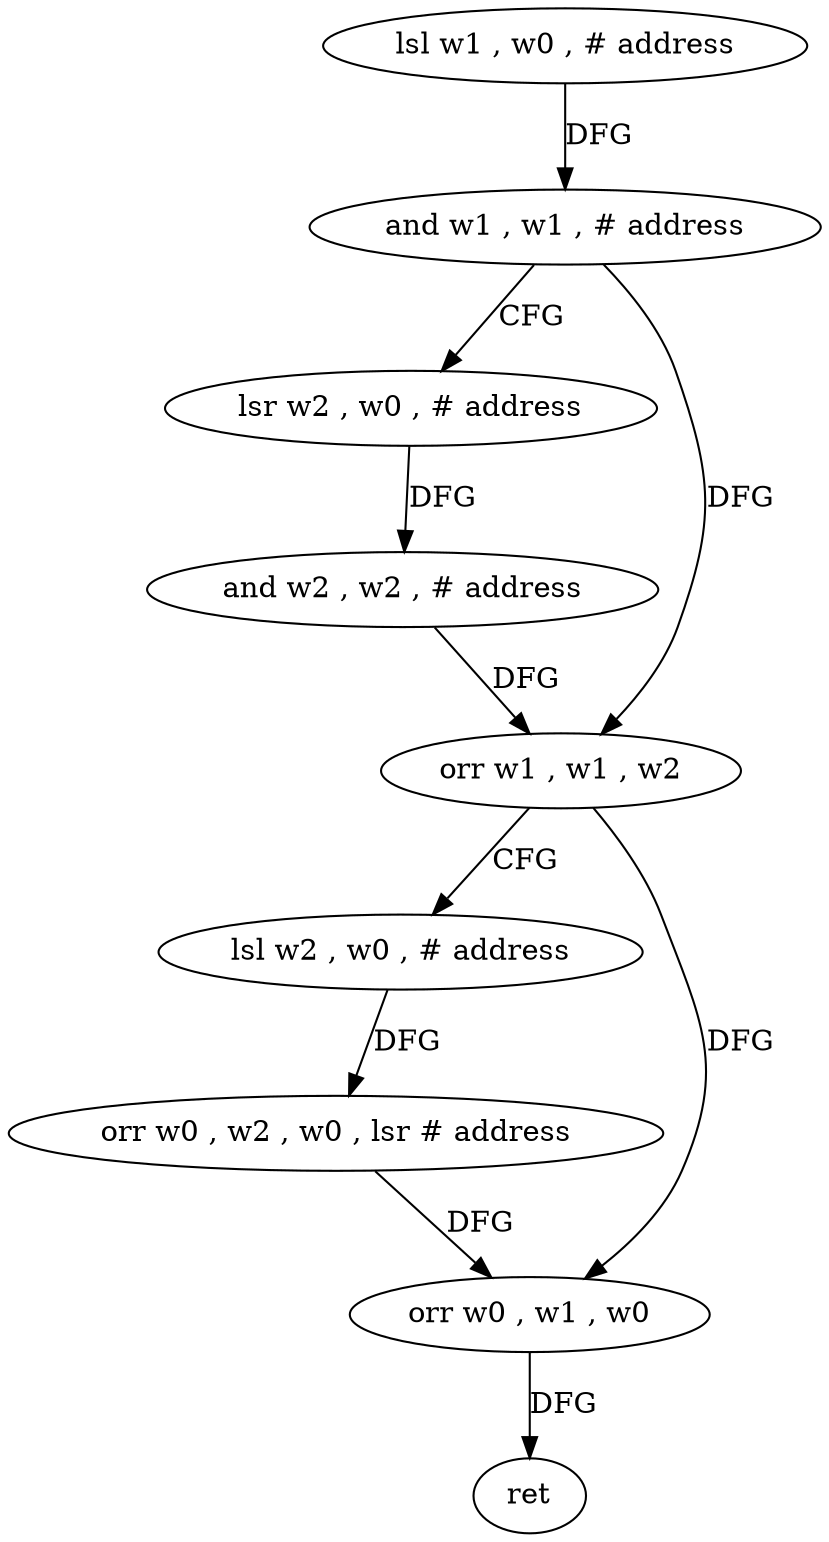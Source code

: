 digraph "func" {
"83160" [label = "lsl w1 , w0 , # address" ]
"83164" [label = "and w1 , w1 , # address" ]
"83168" [label = "lsr w2 , w0 , # address" ]
"83172" [label = "and w2 , w2 , # address" ]
"83176" [label = "orr w1 , w1 , w2" ]
"83180" [label = "lsl w2 , w0 , # address" ]
"83184" [label = "orr w0 , w2 , w0 , lsr # address" ]
"83188" [label = "orr w0 , w1 , w0" ]
"83192" [label = "ret" ]
"83160" -> "83164" [ label = "DFG" ]
"83164" -> "83168" [ label = "CFG" ]
"83164" -> "83176" [ label = "DFG" ]
"83168" -> "83172" [ label = "DFG" ]
"83172" -> "83176" [ label = "DFG" ]
"83176" -> "83180" [ label = "CFG" ]
"83176" -> "83188" [ label = "DFG" ]
"83180" -> "83184" [ label = "DFG" ]
"83184" -> "83188" [ label = "DFG" ]
"83188" -> "83192" [ label = "DFG" ]
}

